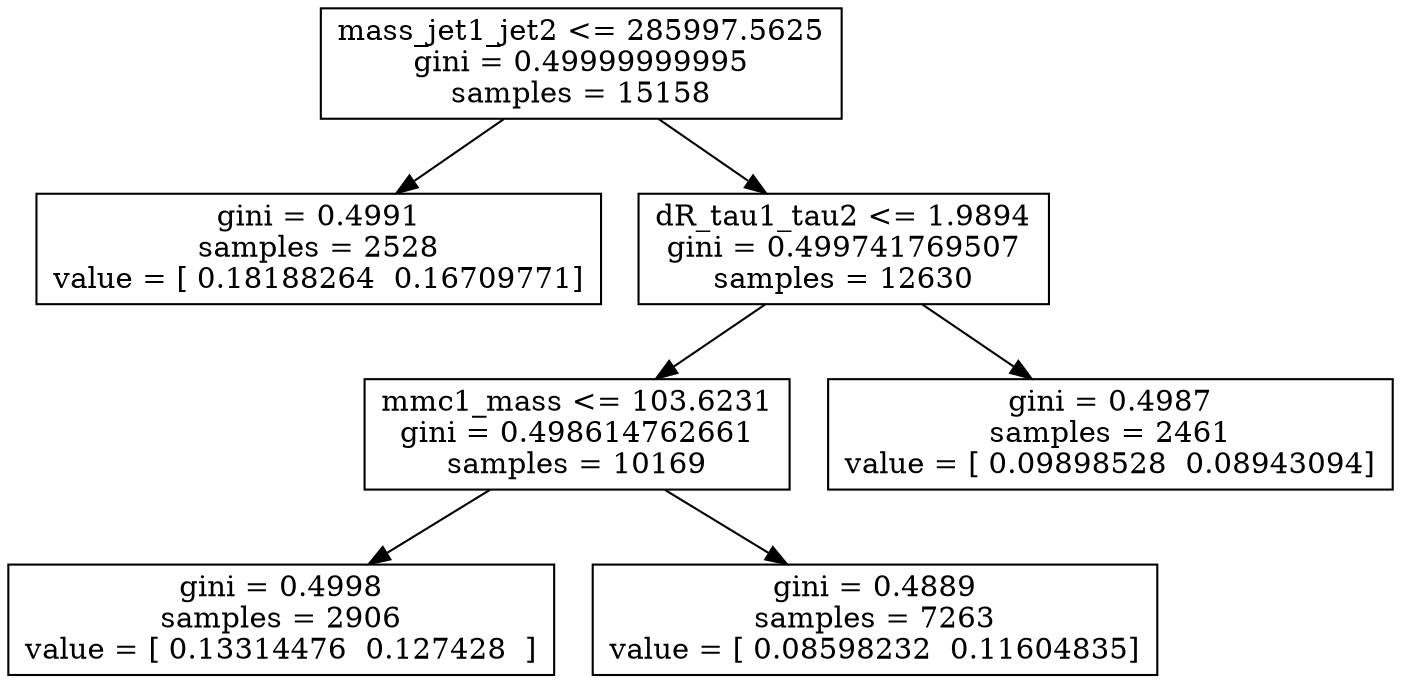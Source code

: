 digraph Tree {
0 [label="mass_jet1_jet2 <= 285997.5625\ngini = 0.49999999995\nsamples = 15158", shape="box"] ;
1 [label="gini = 0.4991\nsamples = 2528\nvalue = [ 0.18188264  0.16709771]", shape="box"] ;
0 -> 1 ;
2 [label="dR_tau1_tau2 <= 1.9894\ngini = 0.499741769507\nsamples = 12630", shape="box"] ;
0 -> 2 ;
3 [label="mmc1_mass <= 103.6231\ngini = 0.498614762661\nsamples = 10169", shape="box"] ;
2 -> 3 ;
4 [label="gini = 0.4998\nsamples = 2906\nvalue = [ 0.13314476  0.127428  ]", shape="box"] ;
3 -> 4 ;
5 [label="gini = 0.4889\nsamples = 7263\nvalue = [ 0.08598232  0.11604835]", shape="box"] ;
3 -> 5 ;
6 [label="gini = 0.4987\nsamples = 2461\nvalue = [ 0.09898528  0.08943094]", shape="box"] ;
2 -> 6 ;
}
